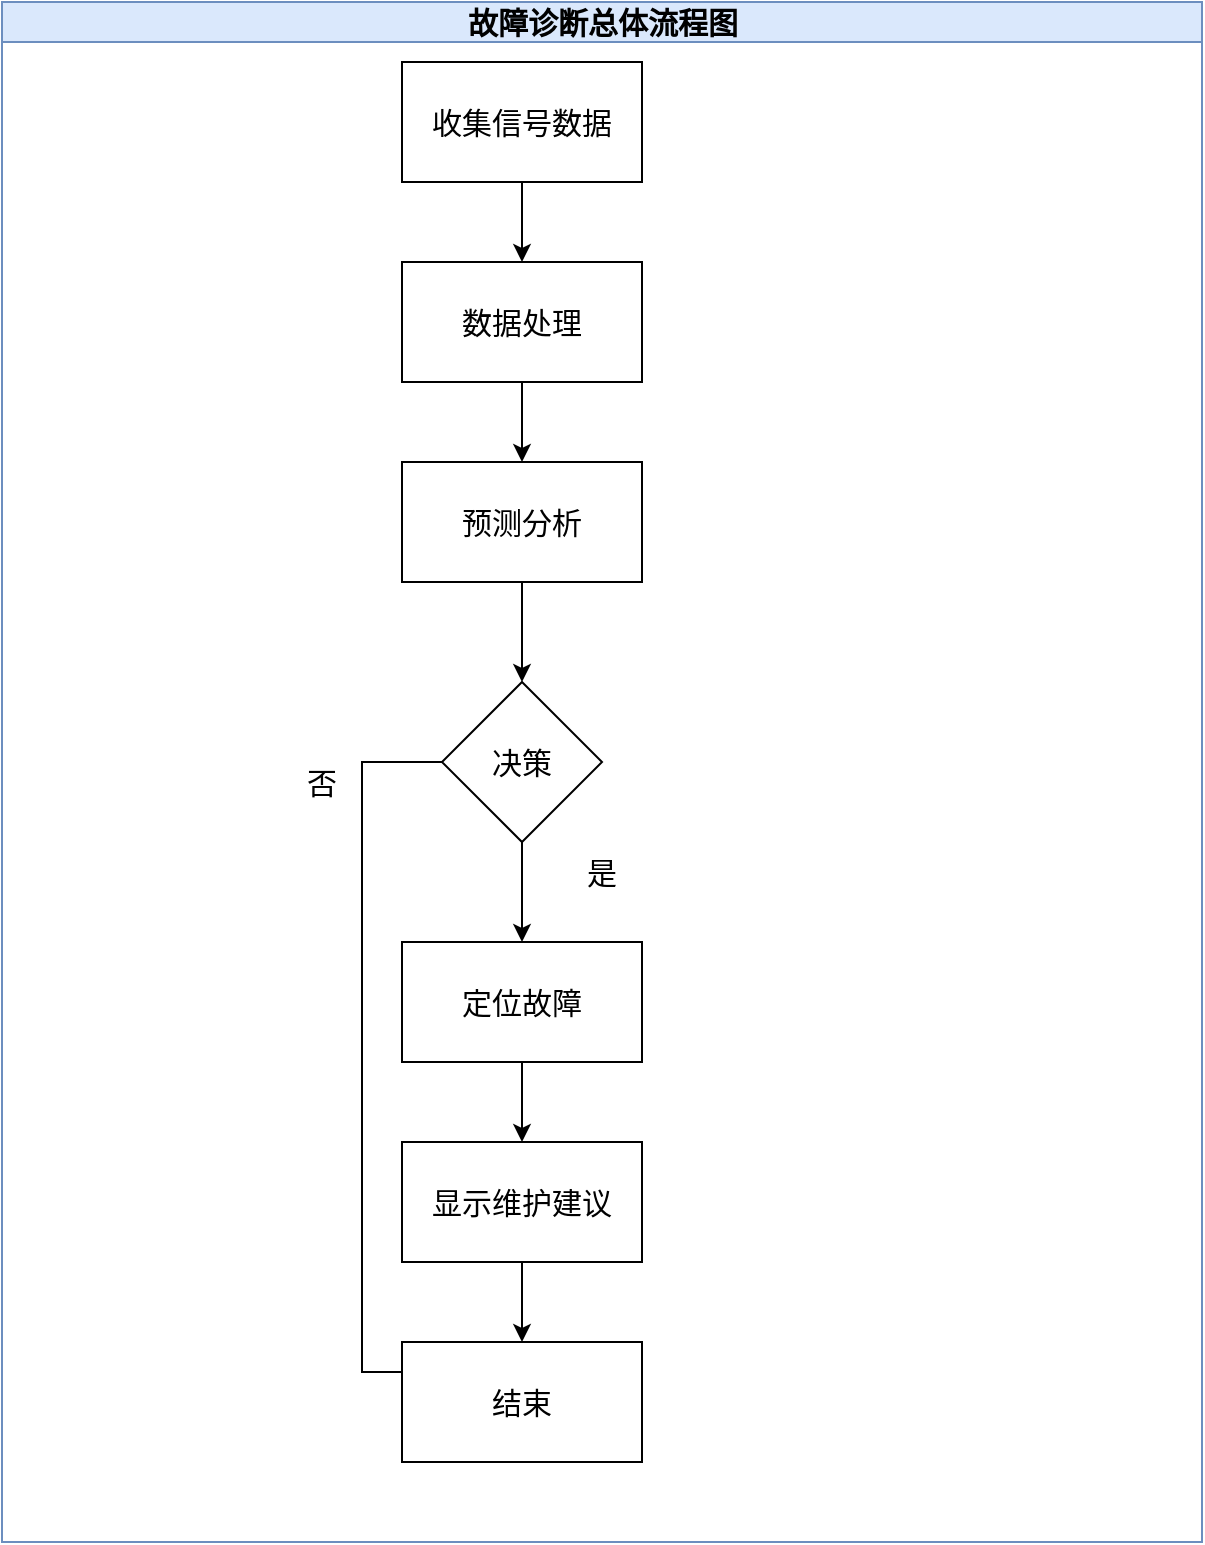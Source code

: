 <mxfile version="20.2.7" type="github" pages="2">
  <diagram id="prtHgNgQTEPvFCAcTncT" name="Page-1">
    <mxGraphModel dx="927" dy="515" grid="1" gridSize="10" guides="1" tooltips="1" connect="1" arrows="1" fold="1" page="1" pageScale="1" pageWidth="827" pageHeight="1169" math="0" shadow="0">
      <root>
        <mxCell id="0" />
        <mxCell id="1" parent="0" />
        <mxCell id="dNxyNK7c78bLwvsdeMH5-11" value="故障诊断总体流程图" style="swimlane;html=1;startSize=20;horizontal=1;containerType=tree;glass=0;fillColor=#dae8fc;strokeColor=#6c8ebf;verticalAlign=middle;spacing=-2;fontSize=15;" parent="1" vertex="1">
          <mxGeometry x="70" y="150" width="600" height="770" as="geometry" />
        </mxCell>
        <mxCell id="qc82mpbbsG2euQw0mBEm-1" value="收集信号数据" style="rounded=0;whiteSpace=wrap;html=1;verticalAlign=middle;spacing=-2;fontSize=15;" parent="dNxyNK7c78bLwvsdeMH5-11" vertex="1">
          <mxGeometry x="200" y="30" width="120" height="60" as="geometry" />
        </mxCell>
        <mxCell id="qc82mpbbsG2euQw0mBEm-2" value="" style="edgeStyle=orthogonalEdgeStyle;rounded=0;orthogonalLoop=1;jettySize=auto;html=1;verticalAlign=middle;spacing=-2;fontSize=15;" parent="dNxyNK7c78bLwvsdeMH5-11" source="qc82mpbbsG2euQw0mBEm-1" target="qc82mpbbsG2euQw0mBEm-5" edge="1">
          <mxGeometry relative="1" as="geometry" />
        </mxCell>
        <mxCell id="qc82mpbbsG2euQw0mBEm-3" value="预测分析" style="rounded=0;whiteSpace=wrap;html=1;verticalAlign=middle;spacing=-2;fontSize=15;" parent="dNxyNK7c78bLwvsdeMH5-11" vertex="1">
          <mxGeometry x="200" y="230" width="120" height="60" as="geometry" />
        </mxCell>
        <mxCell id="qc82mpbbsG2euQw0mBEm-4" value="" style="edgeStyle=orthogonalEdgeStyle;rounded=0;orthogonalLoop=1;jettySize=auto;html=1;verticalAlign=middle;spacing=-2;fontSize=15;" parent="dNxyNK7c78bLwvsdeMH5-11" source="qc82mpbbsG2euQw0mBEm-5" target="qc82mpbbsG2euQw0mBEm-3" edge="1">
          <mxGeometry relative="1" as="geometry">
            <mxPoint x="290" y="190" as="sourcePoint" />
          </mxGeometry>
        </mxCell>
        <mxCell id="qc82mpbbsG2euQw0mBEm-5" value="数据处理" style="rounded=0;whiteSpace=wrap;html=1;verticalAlign=middle;spacing=-2;fontSize=15;" parent="dNxyNK7c78bLwvsdeMH5-11" vertex="1">
          <mxGeometry x="200" y="130" width="120" height="60" as="geometry" />
        </mxCell>
        <mxCell id="qc82mpbbsG2euQw0mBEm-13" value="" style="rounded=0;whiteSpace=wrap;html=1;verticalAlign=middle;spacing=-2;fontSize=15;" parent="dNxyNK7c78bLwvsdeMH5-11" vertex="1">
          <mxGeometry x="60" y="340" width="70" as="geometry" />
        </mxCell>
        <mxCell id="qc82mpbbsG2euQw0mBEm-14" value="" style="edgeStyle=orthogonalEdgeStyle;rounded=0;orthogonalLoop=1;jettySize=auto;html=1;startArrow=none;verticalAlign=middle;spacing=-2;fontSize=15;" parent="dNxyNK7c78bLwvsdeMH5-11" source="qc82mpbbsG2euQw0mBEm-24" target="qc82mpbbsG2euQw0mBEm-15" edge="1">
          <mxGeometry relative="1" as="geometry">
            <mxPoint x="280" y="410" as="sourcePoint" />
          </mxGeometry>
        </mxCell>
        <mxCell id="qc82mpbbsG2euQw0mBEm-15" value="定位故障" style="rounded=0;whiteSpace=wrap;html=1;verticalAlign=middle;spacing=-2;fontSize=15;" parent="dNxyNK7c78bLwvsdeMH5-11" vertex="1">
          <mxGeometry x="200" y="470" width="120" height="60" as="geometry" />
        </mxCell>
        <mxCell id="qc82mpbbsG2euQw0mBEm-16" value="" style="edgeStyle=orthogonalEdgeStyle;rounded=0;orthogonalLoop=1;jettySize=auto;html=1;verticalAlign=middle;spacing=-2;fontSize=15;" parent="dNxyNK7c78bLwvsdeMH5-11" source="qc82mpbbsG2euQw0mBEm-15" target="qc82mpbbsG2euQw0mBEm-17" edge="1">
          <mxGeometry relative="1" as="geometry">
            <mxPoint x="280" y="510" as="sourcePoint" />
          </mxGeometry>
        </mxCell>
        <mxCell id="qc82mpbbsG2euQw0mBEm-17" value="显示维护建议" style="rounded=0;whiteSpace=wrap;html=1;verticalAlign=middle;spacing=-2;fontSize=15;" parent="dNxyNK7c78bLwvsdeMH5-11" vertex="1">
          <mxGeometry x="200" y="570" width="120" height="60" as="geometry" />
        </mxCell>
        <mxCell id="qc82mpbbsG2euQw0mBEm-18" value="" style="edgeStyle=orthogonalEdgeStyle;rounded=0;orthogonalLoop=1;jettySize=auto;html=1;verticalAlign=middle;spacing=-2;fontSize=15;" parent="dNxyNK7c78bLwvsdeMH5-11" source="qc82mpbbsG2euQw0mBEm-17" target="qc82mpbbsG2euQw0mBEm-19" edge="1">
          <mxGeometry relative="1" as="geometry">
            <mxPoint x="280" y="610" as="sourcePoint" />
          </mxGeometry>
        </mxCell>
        <mxCell id="qc82mpbbsG2euQw0mBEm-19" value="结束" style="rounded=0;whiteSpace=wrap;html=1;verticalAlign=middle;spacing=-2;fontSize=15;" parent="dNxyNK7c78bLwvsdeMH5-11" vertex="1">
          <mxGeometry x="200" y="670" width="120" height="60" as="geometry" />
        </mxCell>
        <mxCell id="qc82mpbbsG2euQw0mBEm-24" value="决策" style="rhombus;whiteSpace=wrap;html=1;verticalAlign=middle;spacing=-2;fontSize=15;" parent="dNxyNK7c78bLwvsdeMH5-11" vertex="1">
          <mxGeometry x="220" y="340" width="80" height="80" as="geometry" />
        </mxCell>
        <mxCell id="qc82mpbbsG2euQw0mBEm-25" value="" style="edgeStyle=orthogonalEdgeStyle;rounded=0;orthogonalLoop=1;jettySize=auto;html=1;endArrow=none;exitX=0;exitY=0.25;exitDx=0;exitDy=0;verticalAlign=middle;spacing=-2;fontSize=15;" parent="dNxyNK7c78bLwvsdeMH5-11" source="qc82mpbbsG2euQw0mBEm-19" target="qc82mpbbsG2euQw0mBEm-24" edge="1">
          <mxGeometry relative="1" as="geometry">
            <mxPoint x="80" y="620" as="sourcePoint" />
            <mxPoint x="280" y="550" as="targetPoint" />
            <Array as="points">
              <mxPoint x="180" y="685" />
              <mxPoint x="180" y="380" />
            </Array>
          </mxGeometry>
        </mxCell>
        <mxCell id="qc82mpbbsG2euQw0mBEm-29" value="" style="edgeStyle=orthogonalEdgeStyle;rounded=0;orthogonalLoop=1;jettySize=auto;html=1;exitX=0.5;exitY=1;exitDx=0;exitDy=0;verticalAlign=middle;spacing=-2;fontSize=15;" parent="dNxyNK7c78bLwvsdeMH5-11" source="qc82mpbbsG2euQw0mBEm-3" target="qc82mpbbsG2euQw0mBEm-24" edge="1">
          <mxGeometry relative="1" as="geometry">
            <mxPoint x="270" y="410" as="sourcePoint" />
          </mxGeometry>
        </mxCell>
        <mxCell id="qc82mpbbsG2euQw0mBEm-33" value="是" style="text;html=1;strokeColor=none;fillColor=none;align=center;verticalAlign=middle;whiteSpace=wrap;rounded=0;fontSize=15;" parent="dNxyNK7c78bLwvsdeMH5-11" vertex="1">
          <mxGeometry x="270" y="420" width="60" height="30" as="geometry" />
        </mxCell>
        <mxCell id="qc82mpbbsG2euQw0mBEm-34" value="否" style="text;html=1;strokeColor=none;fillColor=none;align=center;verticalAlign=middle;whiteSpace=wrap;rounded=0;fontSize=15;" parent="dNxyNK7c78bLwvsdeMH5-11" vertex="1">
          <mxGeometry x="130" y="370" width="60" height="40" as="geometry" />
        </mxCell>
      </root>
    </mxGraphModel>
  </diagram>
  <diagram id="ioNiguUIJGz93MQNpya2" name="第 2 页">
    <mxGraphModel dx="1203" dy="644" grid="1" gridSize="10" guides="1" tooltips="1" connect="1" arrows="1" fold="1" page="1" pageScale="1" pageWidth="827" pageHeight="1169" math="0" shadow="0">
      <root>
        <mxCell id="0" />
        <mxCell id="1" parent="0" />
        <mxCell id="aRmf5WMD0noQ9_7rRjdc-31" value="" style="endArrow=none;html=1;rounded=0;dashed=1;dashPattern=1 2;fontSize=15;" edge="1" parent="1">
          <mxGeometry relative="1" as="geometry">
            <mxPoint x="347" y="563" as="sourcePoint" />
            <mxPoint x="347" y="563" as="targetPoint" />
          </mxGeometry>
        </mxCell>
        <mxCell id="aRmf5WMD0noQ9_7rRjdc-35" value="" style="endArrow=none;dashed=1;html=1;rounded=0;fontSize=15;strokeWidth=4;endSize=16;startSize=16;startArrow=none;" edge="1" parent="1">
          <mxGeometry width="50" height="50" relative="1" as="geometry">
            <mxPoint x="120" y="660" as="sourcePoint" />
            <mxPoint x="120" y="320" as="targetPoint" />
          </mxGeometry>
        </mxCell>
        <mxCell id="aRmf5WMD0noQ9_7rRjdc-36" value="" style="endArrow=none;dashed=1;html=1;rounded=0;fontSize=15;strokeWidth=4;endSize=16;startSize=16;" edge="1" parent="1">
          <mxGeometry width="50" height="50" relative="1" as="geometry">
            <mxPoint x="600" y="790" as="sourcePoint" />
            <mxPoint x="600" y="320" as="targetPoint" />
          </mxGeometry>
        </mxCell>
        <mxCell id="aRmf5WMD0noQ9_7rRjdc-37" value="" style="endArrow=none;dashed=1;html=1;rounded=0;fontSize=15;strokeWidth=4;endSize=16;startSize=16;" edge="1" parent="1">
          <mxGeometry width="50" height="50" relative="1" as="geometry">
            <mxPoint x="360" y="790" as="sourcePoint" />
            <mxPoint x="360" y="320" as="targetPoint" />
          </mxGeometry>
        </mxCell>
        <mxCell id="aRmf5WMD0noQ9_7rRjdc-38" value="" style="endArrow=none;dashed=1;html=1;rounded=0;fontSize=15;strokeWidth=4;endSize=16;startSize=16;" edge="1" parent="1">
          <mxGeometry width="50" height="50" relative="1" as="geometry">
            <mxPoint x="240" y="790" as="sourcePoint" />
            <mxPoint x="240" y="320" as="targetPoint" />
          </mxGeometry>
        </mxCell>
        <mxCell id="aRmf5WMD0noQ9_7rRjdc-39" value="" style="endArrow=none;dashed=1;html=1;rounded=0;fontSize=15;strokeWidth=4;endSize=16;startSize=16;" edge="1" parent="1">
          <mxGeometry width="50" height="50" relative="1" as="geometry">
            <mxPoint x="480" y="790" as="sourcePoint" />
            <mxPoint x="480" y="320" as="targetPoint" />
          </mxGeometry>
        </mxCell>
        <mxCell id="aRmf5WMD0noQ9_7rRjdc-40" value="" style="endArrow=classic;html=1;rounded=0;fontSize=15;startSize=16;endSize=16;strokeWidth=4;" edge="1" parent="1">
          <mxGeometry width="50" height="50" relative="1" as="geometry">
            <mxPoint x="130" y="596" as="sourcePoint" />
            <mxPoint x="230" y="596" as="targetPoint" />
            <Array as="points">
              <mxPoint x="180" y="596" />
            </Array>
          </mxGeometry>
        </mxCell>
        <mxCell id="aRmf5WMD0noQ9_7rRjdc-42" value="" style="endArrow=classic;html=1;rounded=0;fontSize=15;startSize=16;endSize=16;strokeWidth=4;" edge="1" parent="1">
          <mxGeometry width="50" height="50" relative="1" as="geometry">
            <mxPoint x="232" y="440" as="sourcePoint" />
            <mxPoint x="122" y="440" as="targetPoint" />
          </mxGeometry>
        </mxCell>
        <mxCell id="aRmf5WMD0noQ9_7rRjdc-43" value="监听并接收数据" style="text;html=1;strokeColor=none;fillColor=none;align=center;verticalAlign=middle;whiteSpace=wrap;rounded=0;fontSize=15;" vertex="1" parent="1">
          <mxGeometry x="140" y="389" width="90" height="30" as="geometry" />
        </mxCell>
        <mxCell id="aRmf5WMD0noQ9_7rRjdc-44" value="GET(),POST()&lt;br&gt;&lt;div&gt;采集，数据发送&lt;/div&gt;" style="text;html=1;strokeColor=none;fillColor=none;align=center;verticalAlign=middle;whiteSpace=wrap;rounded=0;fontSize=15;" vertex="1" parent="1">
          <mxGeometry x="130" y="540" width="80" height="30" as="geometry" />
        </mxCell>
        <mxCell id="aRmf5WMD0noQ9_7rRjdc-45" value="" style="shape=flexArrow;endArrow=classic;startArrow=classic;html=1;rounded=0;fontSize=15;startSize=5;endSize=5;strokeWidth=3;" edge="1" parent="1">
          <mxGeometry width="100" height="100" relative="1" as="geometry">
            <mxPoint x="120" y="740" as="sourcePoint" />
            <mxPoint x="240" y="740" as="targetPoint" />
          </mxGeometry>
        </mxCell>
        <mxCell id="aRmf5WMD0noQ9_7rRjdc-47" value="" style="endArrow=none;dashed=1;html=1;rounded=0;fontSize=15;strokeWidth=4;endSize=16;startSize=16;" edge="1" parent="1">
          <mxGeometry width="50" height="50" relative="1" as="geometry">
            <mxPoint x="120" y="790" as="sourcePoint" />
            <mxPoint x="120" y="690" as="targetPoint" />
          </mxGeometry>
        </mxCell>
        <mxCell id="aRmf5WMD0noQ9_7rRjdc-48" value="WIFI//4G/5G" style="text;html=1;strokeColor=none;fillColor=none;align=center;verticalAlign=middle;whiteSpace=wrap;rounded=0;fontSize=15;" vertex="1" parent="1">
          <mxGeometry x="138" y="692" width="80" height="30" as="geometry" />
        </mxCell>
        <mxCell id="aRmf5WMD0noQ9_7rRjdc-50" value="数据层" style="rounded=0;whiteSpace=wrap;html=1;fontSize=15;" vertex="1" parent="1">
          <mxGeometry x="130" y="770" width="100" height="60" as="geometry" />
        </mxCell>
        <mxCell id="aRmf5WMD0noQ9_7rRjdc-51" value="" style="endArrow=classic;html=1;rounded=0;fontSize=15;startSize=16;endSize=16;strokeWidth=4;" edge="1" parent="1">
          <mxGeometry width="50" height="50" relative="1" as="geometry">
            <mxPoint x="250" y="645" as="sourcePoint" />
            <mxPoint x="480" y="645" as="targetPoint" />
            <Array as="points">
              <mxPoint x="300" y="645" />
            </Array>
          </mxGeometry>
        </mxCell>
        <mxCell id="aRmf5WMD0noQ9_7rRjdc-52" value="" style="endArrow=classic;html=1;rounded=0;fontSize=15;startSize=16;endSize=16;strokeWidth=4;" edge="1" parent="1">
          <mxGeometry width="50" height="50" relative="1" as="geometry">
            <mxPoint x="352" y="441" as="sourcePoint" />
            <mxPoint x="242" y="441" as="targetPoint" />
          </mxGeometry>
        </mxCell>
        <mxCell id="aRmf5WMD0noQ9_7rRjdc-53" value="发送设备状态" style="text;html=1;strokeColor=none;fillColor=none;align=center;verticalAlign=middle;whiteSpace=wrap;rounded=0;fontSize=15;" vertex="1" parent="1">
          <mxGeometry x="250" y="330" width="100" height="30" as="geometry" />
        </mxCell>
        <mxCell id="aRmf5WMD0noQ9_7rRjdc-54" value="发送设备状态" style="text;html=1;strokeColor=none;fillColor=none;align=center;verticalAlign=middle;whiteSpace=wrap;rounded=0;fontSize=15;" vertex="1" parent="1">
          <mxGeometry x="250" y="600" width="100" height="30" as="geometry" />
        </mxCell>
        <mxCell id="aRmf5WMD0noQ9_7rRjdc-55" value="" style="shape=flexArrow;endArrow=classic;startArrow=classic;html=1;rounded=0;fontSize=15;startSize=5;endSize=5;strokeWidth=3;" edge="1" parent="1">
          <mxGeometry width="100" height="100" relative="1" as="geometry">
            <mxPoint x="240" y="741" as="sourcePoint" />
            <mxPoint x="360" y="741" as="targetPoint" />
          </mxGeometry>
        </mxCell>
        <mxCell id="aRmf5WMD0noQ9_7rRjdc-56" value="&lt;div&gt;Mysql&lt;/div&gt;" style="text;html=1;strokeColor=none;fillColor=none;align=center;verticalAlign=middle;whiteSpace=wrap;rounded=0;fontSize=15;" vertex="1" parent="1">
          <mxGeometry x="256" y="701" width="80" height="30" as="geometry" />
        </mxCell>
        <mxCell id="aRmf5WMD0noQ9_7rRjdc-57" value="数据处理层" style="rounded=0;whiteSpace=wrap;html=1;fontSize=15;" vertex="1" parent="1">
          <mxGeometry x="250" y="771" width="100" height="60" as="geometry" />
        </mxCell>
        <mxCell id="aRmf5WMD0noQ9_7rRjdc-58" value="" style="endArrow=classic;html=1;rounded=0;fontSize=15;startSize=16;endSize=16;strokeWidth=4;" edge="1" parent="1">
          <mxGeometry width="50" height="50" relative="1" as="geometry">
            <mxPoint x="251" y="383" as="sourcePoint" />
            <mxPoint x="351" y="383" as="targetPoint" />
            <Array as="points">
              <mxPoint x="301" y="383" />
            </Array>
          </mxGeometry>
        </mxCell>
        <mxCell id="aRmf5WMD0noQ9_7rRjdc-59" value="读取设备状态" style="text;html=1;strokeColor=none;fillColor=none;align=center;verticalAlign=middle;whiteSpace=wrap;rounded=0;fontSize=15;" vertex="1" parent="1">
          <mxGeometry x="250" y="400" width="109" height="30" as="geometry" />
        </mxCell>
        <mxCell id="aRmf5WMD0noQ9_7rRjdc-62" value="数据持久化" style="text;html=1;strokeColor=#d6b656;fillColor=#fff2cc;align=center;verticalAlign=middle;whiteSpace=wrap;rounded=0;fontSize=15;" vertex="1" parent="1">
          <mxGeometry x="200" y="260" width="70" height="40" as="geometry" />
        </mxCell>
        <mxCell id="aRmf5WMD0noQ9_7rRjdc-63" value="" style="endArrow=classic;html=1;rounded=0;fontSize=15;startSize=16;endSize=16;strokeWidth=4;" edge="1" parent="1">
          <mxGeometry width="50" height="50" relative="1" as="geometry">
            <mxPoint x="480" y="577" as="sourcePoint" />
            <mxPoint x="250" y="577" as="targetPoint" />
            <Array as="points">
              <mxPoint x="299" y="577" />
            </Array>
          </mxGeometry>
        </mxCell>
        <mxCell id="aRmf5WMD0noQ9_7rRjdc-64" value="读取设备状态" style="text;html=1;strokeColor=none;fillColor=none;align=center;verticalAlign=middle;whiteSpace=wrap;rounded=0;fontSize=15;" vertex="1" parent="1">
          <mxGeometry x="249" y="534" width="100" height="30" as="geometry" />
        </mxCell>
        <mxCell id="aRmf5WMD0noQ9_7rRjdc-65" value="获取数据集" style="text;html=1;strokeColor=#d6b656;fillColor=#fff2cc;align=center;verticalAlign=middle;whiteSpace=wrap;rounded=0;fontSize=15;" vertex="1" parent="1">
          <mxGeometry x="316" y="259" width="70" height="40" as="geometry" />
        </mxCell>
        <mxCell id="aRmf5WMD0noQ9_7rRjdc-66" value="应用逻辑" style="text;html=1;strokeColor=#d6b656;fillColor=#fff2cc;align=center;verticalAlign=middle;whiteSpace=wrap;rounded=0;fontSize=15;" vertex="1" parent="1">
          <mxGeometry x="439" y="259" width="70" height="40" as="geometry" />
        </mxCell>
        <mxCell id="aRmf5WMD0noQ9_7rRjdc-67" value="业务逻辑" style="text;html=1;strokeColor=#d6b656;fillColor=#fff2cc;align=center;verticalAlign=middle;whiteSpace=wrap;rounded=0;fontSize=15;" vertex="1" parent="1">
          <mxGeometry x="550" y="260" width="70" height="40" as="geometry" />
        </mxCell>
        <mxCell id="aRmf5WMD0noQ9_7rRjdc-68" value="数据库" style="rounded=1;whiteSpace=wrap;html=1;fontSize=15;" vertex="1" parent="1">
          <mxGeometry x="160" y="200" width="120" height="30" as="geometry" />
        </mxCell>
        <mxCell id="aRmf5WMD0noQ9_7rRjdc-70" value="&lt;div&gt;机器学习/&lt;/div&gt;&lt;div&gt;深度学习&lt;br&gt;&lt;/div&gt;" style="rounded=1;whiteSpace=wrap;html=1;fontSize=15;" vertex="1" parent="1">
          <mxGeometry x="286" y="190" width="120" height="40" as="geometry" />
        </mxCell>
        <mxCell id="aRmf5WMD0noQ9_7rRjdc-72" value="" style="shape=flexArrow;endArrow=classic;startArrow=classic;html=1;rounded=0;fontSize=15;startSize=5;endSize=5;strokeWidth=3;" edge="1" parent="1">
          <mxGeometry width="100" height="100" relative="1" as="geometry">
            <mxPoint x="359" y="739" as="sourcePoint" />
            <mxPoint x="479" y="739" as="targetPoint" />
          </mxGeometry>
        </mxCell>
        <mxCell id="aRmf5WMD0noQ9_7rRjdc-73" value="功能逻辑层" style="rounded=0;whiteSpace=wrap;html=1;fontSize=15;" vertex="1" parent="1">
          <mxGeometry x="369" y="769" width="100" height="60" as="geometry" />
        </mxCell>
        <mxCell id="aRmf5WMD0noQ9_7rRjdc-74" value="" style="shape=flexArrow;endArrow=classic;startArrow=classic;html=1;rounded=0;fontSize=15;startSize=5;endSize=5;strokeWidth=3;" edge="1" parent="1">
          <mxGeometry width="100" height="100" relative="1" as="geometry">
            <mxPoint x="480" y="739" as="sourcePoint" />
            <mxPoint x="600" y="739" as="targetPoint" />
          </mxGeometry>
        </mxCell>
        <mxCell id="aRmf5WMD0noQ9_7rRjdc-75" value="表示层" style="rounded=0;whiteSpace=wrap;html=1;fontSize=15;" vertex="1" parent="1">
          <mxGeometry x="490" y="769" width="100" height="60" as="geometry" />
        </mxCell>
        <mxCell id="aRmf5WMD0noQ9_7rRjdc-76" value="" style="endArrow=classic;html=1;rounded=0;fontSize=15;startSize=16;endSize=16;strokeWidth=4;" edge="1" parent="1">
          <mxGeometry width="50" height="50" relative="1" as="geometry">
            <mxPoint x="477" y="440" as="sourcePoint" />
            <mxPoint x="367" y="440" as="targetPoint" />
          </mxGeometry>
        </mxCell>
        <mxCell id="aRmf5WMD0noQ9_7rRjdc-77" value="发送预测结果" style="text;html=1;strokeColor=none;fillColor=none;align=center;verticalAlign=middle;whiteSpace=wrap;rounded=0;fontSize=15;" vertex="1" parent="1">
          <mxGeometry x="375" y="329" width="100" height="30" as="geometry" />
        </mxCell>
        <mxCell id="aRmf5WMD0noQ9_7rRjdc-78" value="" style="endArrow=classic;html=1;rounded=0;fontSize=15;startSize=16;endSize=16;strokeWidth=4;" edge="1" parent="1">
          <mxGeometry width="50" height="50" relative="1" as="geometry">
            <mxPoint x="376" y="382" as="sourcePoint" />
            <mxPoint x="476" y="382" as="targetPoint" />
            <Array as="points">
              <mxPoint x="426" y="382" />
            </Array>
          </mxGeometry>
        </mxCell>
        <mxCell id="aRmf5WMD0noQ9_7rRjdc-79" value="读取预测结果" style="text;html=1;strokeColor=none;fillColor=none;align=center;verticalAlign=middle;whiteSpace=wrap;rounded=0;fontSize=15;" vertex="1" parent="1">
          <mxGeometry x="371" y="399" width="109" height="30" as="geometry" />
        </mxCell>
        <mxCell id="aRmf5WMD0noQ9_7rRjdc-82" value="获得预测结果" style="rounded=0;whiteSpace=wrap;html=1;fontSize=15;rotation=-90;fillColor=none;strokeWidth=0;" vertex="1" parent="1">
          <mxGeometry x="430" y="360" width="120" height="60" as="geometry" />
        </mxCell>
        <mxCell id="aRmf5WMD0noQ9_7rRjdc-83" value="数据集" style="rounded=0;whiteSpace=wrap;html=1;fontSize=15;rotation=-90;fillColor=none;strokeWidth=0;" vertex="1" parent="1">
          <mxGeometry x="430" y="576" width="120" height="60" as="geometry" />
        </mxCell>
        <mxCell id="aRmf5WMD0noQ9_7rRjdc-84" value="&lt;div style=&quot;font-size: 18px;&quot;&gt;&lt;font style=&quot;font-size: 18px;&quot;&gt;用户界面&lt;/font&gt;&lt;/div&gt;" style="rounded=0;whiteSpace=wrap;html=1;fontSize=15;rotation=-90;fillColor=#dae8fc;strokeColor=#6c8ebf;" vertex="1" parent="1">
          <mxGeometry x="511" y="481" width="120" height="60" as="geometry" />
        </mxCell>
        <mxCell id="aRmf5WMD0noQ9_7rRjdc-86" value="" style="edgeStyle=elbowEdgeStyle;elbow=vertical;endArrow=classic;html=1;rounded=0;fontSize=15;startSize=5;endSize=5;strokeWidth=3;exitX=0.667;exitY=1.017;exitDx=0;exitDy=0;exitPerimeter=0;" edge="1" parent="1" source="aRmf5WMD0noQ9_7rRjdc-82">
          <mxGeometry width="50" height="50" relative="1" as="geometry">
            <mxPoint x="540" y="415" as="sourcePoint" />
            <mxPoint x="580" y="450" as="targetPoint" />
            <Array as="points">
              <mxPoint x="574" y="365" />
            </Array>
          </mxGeometry>
        </mxCell>
        <mxCell id="aRmf5WMD0noQ9_7rRjdc-87" value="" style="edgeStyle=segmentEdgeStyle;endArrow=classic;html=1;rounded=0;fontSize=15;startSize=5;endSize=5;strokeWidth=3;entryX=0;entryY=0.5;entryDx=0;entryDy=0;" edge="1" parent="1" target="aRmf5WMD0noQ9_7rRjdc-84">
          <mxGeometry width="50" height="50" relative="1" as="geometry">
            <mxPoint x="520" y="631" as="sourcePoint" />
            <mxPoint x="570" y="581" as="targetPoint" />
          </mxGeometry>
        </mxCell>
      </root>
    </mxGraphModel>
  </diagram>
</mxfile>
